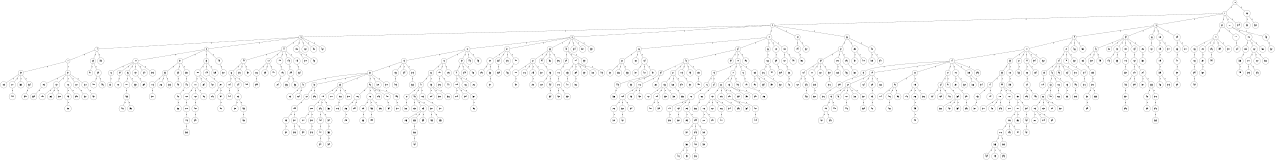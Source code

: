 graph G {
size="8.5,11;"
ratio = "expand;"
fixedsize="true;"
overlap="scale;"
node[shape=circle,width=.12,hight=.12,fontsize=12]
edge[fontsize=12]

0[label=" 0" color=black, pos="1.4860492,0.52314059!"];
1[label=" 1" color=black, pos="1.6352454,1.0484333!"];
2[label=" 2" color=black, pos="1.709237,1.1368702!"];
3[label=" 3" color=black, pos="0.62750293,0.49779205!"];
4[label=" 4" color=black, pos="2.1186007,0.99826943!"];
5[label=" 5" color=black, pos="0.024007098,0.033396478!"];
6[label=" 6" color=black, pos="2.0987102,1.8591226!"];
7[label=" 7" color=black, pos="0.043256331,1.8149171!"];
8[label=" 8" color=black, pos="0.46850279,0.2396251!"];
9[label=" 9" color=black, pos="0.44057752,2.1600964!"];
10[label=" 10" color=black, pos="0.67967658,1.6016722!"];
11[label=" 11" color=black, pos="0.10186103,2.2117604!"];
12[label=" 12" color=black, pos="2.6896893,2.8893695!"];
13[label=" 13" color=black, pos="1.9827257,1.303544!"];
14[label=" 14" color=black, pos="0.99354992,0.38986785!"];
15[label=" 15" color=black, pos="1.1162545,0.56611175!"];
16[label=" 16" color=black, pos="1.5428426,0.68850549!"];
17[label=" 17" color=black, pos="2.0937953,0.13323464!"];
18[label=" 18" color=black, pos="1.1455684,2.0806514!"];
19[label=" 19" color=black, pos="1.834371,1.4678912!"];
20[label=" 20" color=black, pos="2.5024416,1.2377567!"];
21[label=" 21" color=black, pos="1.2800267,2.5666032!"];
22[label=" 22" color=black, pos="1.7039672,2.3103829!"];
23[label=" 23" color=black, pos="1.161256,2.404979!"];
24[label=" 24" color=black, pos="0.68223149,2.6875188!"];
25[label=" 25" color=black, pos="0.94208628,1.5494987!"];
26[label=" 26" color=black, pos="2.5556602,2.3350842!"];
27[label=" 27" color=black, pos="1.9225618,2.9140915!"];
28[label=" 28" color=black, pos="0.1602361,0.91017065!"];
29[label=" 29" color=black, pos="0.69314894,1.7138395!"];
30[label=" 30" color=black, pos="1.4332449,0.21733786!"];
31[label=" 31" color=black, pos="0.900717,1.2985996!"];
32[label=" 32" color=black, pos="0.71580125,0.35897527!"];
33[label=" 33" color=black, pos="2.8068718,0.74554226!"];
34[label=" 34" color=black, pos="2.538624,1.7525632!"];
35[label=" 35" color=black, pos="1.8836018,1.8861891!"];
36[label=" 36" color=black, pos="2.818503,2.4841008!"];
37[label=" 37" color=black, pos="2.2731336,1.9087681!"];
38[label=" 38" color=black, pos="0.22216259,1.3008795!"];
39[label=" 39" color=black, pos="0.74842274,1.7058281!"];
40[label=" 40" color=black, pos="1.5855974,1.1221115!"];
41[label=" 41" color=black, pos="1.9732773,1.7550012!"];
42[label=" 42" color=black, pos="2.9482802,0.973087!"];
43[label=" 43" color=black, pos="1.1742191,0.87572003!"];
44[label=" 44" color=black, pos="0.65563588,0.50437399!"];
45[label=" 45" color=black, pos="2.557761,0.63514807!"];
46[label=" 46" color=black, pos="1.539248,1.9028032!"];
47[label=" 47" color=black, pos="1.5355066,2.7518947!"];
48[label=" 48" color=black, pos="2.6734346,1.5135733!"];
49[label=" 49" color=black, pos="0.74166002,1.1586132!"];
50[label=" 50" color=black, pos="1.7761389,0.52182234!"];
51[label=" 51" color=black, pos="1.9909763,2.94308!"];
52[label=" 52" color=black, pos="0.75736318,2.5753817!"];
53[label=" 53" color=black, pos="0.8605961,0.09504784!"];
54[label=" 54" color=black, pos="2.1465573,2.6875148!"];
55[label=" 55" color=black, pos="1.6064823,0.80316798!"];
56[label=" 56" color=black, pos="0.31341581,2.9266289!"];
57[label=" 57" color=black, pos="0.5853157,0.74501609!"];
58[label=" 58" color=black, pos="0.21694227,1.3118125!"];
59[label=" 59" color=black, pos="1.6643808,0.85453071!"];
60[label=" 60" color=black, pos="2.7023466,2.7368682!"];
61[label=" 61" color=black, pos="1.6404421,0.96278679!"];
62[label=" 62" color=black, pos="1.8297671,1.4690633!"];
63[label=" 63" color=black, pos="0.089711187,0.71616643!"];
64[label=" 64" color=black, pos="1.5889726,1.4582028!"];
65[label=" 65" color=black, pos="0.72803746,2.5357428!"];
66[label=" 66" color=black, pos="2.4700573,2.1528983!"];
67[label=" 67" color=black, pos="0.1024479,1.5561821!"];
68[label=" 68" color=black, pos="0.43734136,1.3677372!"];
69[label=" 69" color=black, pos="2.1249664,1.8647829!"];
70[label=" 70" color=black, pos="2.9808256,2.3909829!"];
71[label=" 71" color=black, pos="0.60607753,0.4736638!"];
72[label=" 72" color=black, pos="1.7499447,0.36933836!"];
73[label=" 73" color=black, pos="2.1350855,2.4229619!"];
74[label=" 74" color=black, pos="1.7526365,2.739581!"];
75[label=" 75" color=black, pos="2.5832891,0.65987892!"];
76[label=" 76" color=black, pos="0.58881347,2.098414!"];
77[label=" 77" color=black, pos="2.3581401,1.6685133!"];
78[label=" 78" color=black, pos="2.2970431,2.4095025!"];
79[label=" 79" color=black, pos="0.16664549,0.098170674!"];
80[label=" 80" color=black, pos="2.815033,2.3945723!"];
81[label=" 81" color=black, pos="1.3725902,0.55526138!"];
82[label=" 82" color=black, pos="2.3933943,0.98031115!"];
83[label=" 83" color=black, pos="1.5906056,1.997314!"];
84[label=" 84" color=black, pos="2.6678062,2.8931989!"];
85[label=" 85" color=black, pos="2.0589248,1.364912!"];
86[label=" 86" color=black, pos="1.6212083,1.2590884!"];
87[label=" 87" color=black, pos="2.6575809,2.704444!"];
88[label=" 88" color=black, pos="2.8247681,1.4227324!"];
89[label=" 89" color=black, pos="2.9165504,0.32258504!"];
90[label=" 90" color=black, pos="2.2728362,0.28662824!"];
91[label=" 91" color=black, pos="2.9430863,1.0428607!"];
92[label=" 92" color=black, pos="0.3796701,0.63683874!"];
93[label=" 93" color=black, pos="2.4977717,0.79456266!"];
94[label=" 94" color=black, pos="1.7761653,0.90683383!"];
95[label=" 95" color=black, pos="0.41091011,2.9063601!"];
96[label=" 96" color=black, pos="0.71029405,1.4330365!"];
97[label=" 97" color=black, pos="2.3070862,2.9367893!"];
98[label=" 98" color=black, pos="0.058517733,2.4433641!"];
99[label=" 99" color=black, pos="2.5073597,0.61249642!"];
100[label=" 100" color=black, pos="1.4222845,1.3256247!"];
101[label=" 101" color=black, pos="1.2510859,1.0390363!"];
102[label=" 102" color=black, pos="1.1738384,2.4609975!"];
103[label=" 103" color=black, pos="2.5571479,0.82042668!"];
104[label=" 104" color=black, pos="2.6964501,0.89428641!"];
105[label=" 105" color=black, pos="1.0090847,0.58345877!"];
106[label=" 106" color=black, pos="0.054493191,2.0692065!"];
107[label=" 107" color=black, pos="2.5130478,0.44888269!"];
108[label=" 108" color=black, pos="2.9310381,2.8553885!"];
109[label=" 109" color=black, pos="1.8946947,0.20937526!"];
110[label=" 110" color=black, pos="2.8402948,1.6532815!"];
111[label=" 111" color=black, pos="1.0377304,1.6648846!"];
112[label=" 112" color=black, pos="1.7271714,0.7377169!"];
113[label=" 113" color=black, pos="1.3902467,2.8038586!"];
114[label=" 114" color=black, pos="2.3479986,0.0065927492!"];
115[label=" 115" color=black, pos="0.55476797,1.7963786!"];
116[label=" 116" color=black, pos="1.2299828,1.66793!"];
117[label=" 117" color=black, pos="0.54619177,0.1932105!"];
118[label=" 118" color=black, pos="0.54767805,2.7839292!"];
119[label=" 119" color=black, pos="1.3202002,0.31958901!"];
120[label=" 120" color=black, pos="0.0079848161,0.78362776!"];
121[label=" 121" color=black, pos="2.3784816,2.8429713!"];
122[label=" 122" color=black, pos="2.4605515,0.58752646!"];
123[label=" 123" color=black, pos="0.30503953,0.50112544!"];
124[label=" 124" color=black, pos="2.0356721,1.6596998!"];
125[label=" 125" color=black, pos="2.0463607,1.9683504!"];
126[label=" 126" color=black, pos="0.69940232,0.17944724!"];
127[label=" 127" color=black, pos="0.20109351,2.0669742!"];
128[label=" 128" color=black, pos="1.5563422,2.6073098!"];
129[label=" 129" color=black, pos="0.43808829,2.6613039!"];
130[label=" 130" color=black, pos="2.2998452,0.91395917!"];
131[label=" 131" color=black, pos="2.6327354,2.1399071!"];
132[label=" 132" color=black, pos="2.5841401,2.2502713!"];
133[label=" 133" color=black, pos="0.65251719,0.22453954!"];
134[label=" 134" color=black, pos="1.9709014,1.3715221!"];
135[label=" 135" color=black, pos="0.90302302,0.38107326!"];
136[label=" 136" color=black, pos="0.28909812,2.3941889!"];
137[label=" 137" color=black, pos="2.4386642,1.6258261!"];
138[label=" 138" color=black, pos="2.3043231,0.34339424!"];
139[label=" 139" color=black, pos="0.95486992,1.6054659!"];
140[label=" 140" color=black, pos="2.2829082,2.1695107!"];
141[label=" 141" color=black, pos="0.074358966,0.28734494!"];
142[label=" 142" color=black, pos="0.79803706,1.2172553!"];
143[label=" 143" color=black, pos="2.0973632,2.1604253!"];
144[label=" 144" color=black, pos="0.58671166,0.11364771!"];
145[label=" 145" color=black, pos="1.6101069,0.76388535!"];
146[label=" 146" color=black, pos="2.2792592,1.8514885!"];
147[label=" 147" color=black, pos="1.5905809,0.77313906!"];
148[label=" 148" color=black, pos="0.31269162,2.8089146!"];
149[label=" 149" color=black, pos="2.3367001,1.432311!"];
150[label=" 150" color=black, pos="1.7551265,2.8357972!"];
151[label=" 151" color=black, pos="2.2478949,2.238951!"];
152[label=" 152" color=black, pos="1.5508366,1.8599824!"];
153[label=" 153" color=black, pos="0.092072619,1.0753736!"];
154[label=" 154" color=black, pos="1.7311474,0.60546087!"];
155[label=" 155" color=black, pos="2.3838164,2.1952175!"];
156[label=" 156" color=black, pos="1.3212497,0.083558663!"];
157[label=" 157" color=black, pos="2.1003916,0.79268695!"];
158[label=" 158" color=black, pos="2.1654359,2.7080079!"];
159[label=" 159" color=black, pos="2.6247066,0.2479374!"];
160[label=" 160" color=black, pos="1.2995577,1.3364868!"];
161[label=" 161" color=black, pos="1.7317876,1.7629621!"];
162[label=" 162" color=black, pos="0.33872243,1.7846634!"];
163[label=" 163" color=black, pos="1.7470229,2.4190469!"];
164[label=" 164" color=black, pos="0.98401298,0.72622247!"];
165[label=" 165" color=black, pos="1.0184753,1.9399228!"];
166[label=" 166" color=black, pos="2.1473936,0.59724205!"];
167[label=" 167" color=black, pos="1.5948897,1.9476435!"];
168[label=" 168" color=black, pos="0.95309929,1.2860778!"];
169[label=" 169" color=black, pos="2.6959907,0.14782198!"];
170[label=" 170" color=black, pos="2.4174629,0.757252!"];
171[label=" 171" color=black, pos="0.91236622,1.2327585!"];
172[label=" 172" color=black, pos="1.6789046,1.9807838!"];
173[label=" 173" color=black, pos="1.4778904,2.881291!"];
174[label=" 174" color=black, pos="1.5686374,2.3973843!"];
175[label=" 175" color=black, pos="0.3237125,0.057974521!"];
176[label=" 176" color=black, pos="0.62915809,0.96169874!"];
177[label=" 177" color=black, pos="0.39309223,1.3598619!"];
178[label=" 178" color=black, pos="2.0420061,2.975041!"];
179[label=" 179" color=black, pos="2.2934129,2.8507515!"];
180[label=" 180" color=black, pos="1.1667805,0.66969723!"];
181[label=" 181" color=black, pos="2.752242,0.26995496!"];
182[label=" 182" color=black, pos="1.0295213,2.4844064!"];
183[label=" 183" color=black, pos="1.012367,0.63004559!"];
184[label=" 184" color=black, pos="2.8864333,1.9666739!"];
185[label=" 185" color=black, pos="1.7012651,2.0900806!"];
186[label=" 186" color=black, pos="1.4436497,2.6976434!"];
187[label=" 187" color=black, pos="2.2729212,2.70938!"];
188[label=" 188" color=black, pos="2.3799302,0.084372656!"];
189[label=" 189" color=black, pos="1.9300655,2.4530515!"];
190[label=" 190" color=black, pos="2.0216668,0.31282056!"];
191[label=" 191" color=black, pos="2.4798389,1.6755589!"];
192[label=" 192" color=black, pos="1.5346105,2.6457977!"];
193[label=" 193" color=black, pos="1.9687686,0.97914665!"];
194[label=" 194" color=black, pos="2.801,0.14948095!"];
195[label=" 195" color=black, pos="2.225185,0.51362287!"];
196[label=" 196" color=black, pos="0.23793818,1.7372874!"];
197[label=" 197" color=black, pos="1.9523231,2.1275904!"];
198[label=" 198" color=black, pos="1.1277969,1.0080238!"];
199[label=" 199" color=black, pos="0.38327712,0.97390797!"];
200[label=" 200" color=black, pos="0.32581562,2.1537631!"];
201[label=" 201" color=black, pos="0.35558394,2.7070026!"];
202[label=" 202" color=black, pos="2.8096999,2.2305051!"];
203[label=" 203" color=black, pos="0.71534451,2.64!"];
204[label=" 204" color=black, pos="1.3421235,1.1212863!"];
205[label=" 205" color=black, pos="0.56762632,1.2684366!"];
206[label=" 206" color=black, pos="1.6892877,1.303059!"];
207[label=" 207" color=black, pos="1.9600432,1.9904524!"];
208[label=" 208" color=black, pos="0.89667261,2.5804431!"];
209[label=" 209" color=black, pos="0.27712536,0.40884046!"];
210[label=" 210" color=black, pos="1.1439293,2.12171!"];
211[label=" 211" color=black, pos="2.3834735,1.8125565!"];
212[label=" 212" color=black, pos="1.1389975,0.020043532!"];
213[label=" 213" color=black, pos="1.1827196,1.402047!"];
214[label=" 214" color=black, pos="0.56494059,1.9445721!"];
215[label=" 215" color=black, pos="0.98207298,1.8108427!"];
216[label=" 216" color=black, pos="0.079240149,2.1310021!"];
217[label=" 217" color=black, pos="2.6787315,0.44319073!"];
218[label=" 218" color=black, pos="2.1791881,1.6819346!"];
219[label=" 219" color=black, pos="1.3266108,0.28825851!"];
220[label=" 220" color=black, pos="0.42833395,2.1722321!"];
221[label=" 221" color=black, pos="1.5967822,1.4830608!"];
222[label=" 222" color=black, pos="0.2793851,2.6867066!"];
223[label=" 223" color=black, pos="2.3626576,2.1402037!"];
224[label=" 224" color=black, pos="2.8888351,0.79826322!"];
225[label=" 225" color=black, pos="2.8110484,1.3902274!"];
226[label=" 226" color=black, pos="0.80635473,1.5528982!"];
227[label=" 227" color=black, pos="1.5666532,1.5985739!"];
228[label=" 228" color=black, pos="2.1494587,1.6060406!"];
229[label=" 229" color=black, pos="1.3450851,2.9079637!"];
230[label=" 230" color=black, pos="0.51673445,2.8859283!"];
231[label=" 231" color=black, pos="1.0922196,0.32128971!"];
232[label=" 232" color=black, pos="2.2973378,0.54862127!"];
233[label=" 233" color=black, pos="0.36100687,0.098622756!"];
234[label=" 234" color=black, pos="0.011010759,2.3003272!"];
235[label=" 235" color=black, pos="2.4926776,1.572651!"];
236[label=" 236" color=black, pos="0.66970703,0.3883772!"];
237[label=" 237" color=black, pos="1.2677931,0.63926229!"];
238[label=" 238" color=black, pos="1.8910112,1.6639196!"];
239[label=" 239" color=black, pos="1.5513225,0.96428537!"];
240[label=" 240" color=black, pos="2.1047622,0.95704645!"];
241[label=" 241" color=black, pos="1.4517554,1.6331307!"];
242[label=" 242" color=black, pos="2.7071901,1.04043!"];
243[label=" 243" color=black, pos="2.8323589,0.842004!"];
244[label=" 244" color=black, pos="1.7917727,2.516858!"];
245[label=" 245" color=black, pos="0.52672207,1.8440935!"];
246[label=" 246" color=black, pos="2.6813109,2.4009639!"];
247[label=" 247" color=black, pos="1.4932224,2.0812936!"];
248[label=" 248" color=black, pos="2.878156,1.0637537!"];
249[label=" 249" color=black, pos="1.0940093,1.7926774!"];
250[label=" 250" color=black, pos="0.63034227,1.0010671!"];
251[label=" 251" color=black, pos="2.4461885,0.96476712!"];
252[label=" 252" color=black, pos="0.073452273,0.2975271!"];
253[label=" 253" color=black, pos="1.6377455,1.0179076!"];
254[label=" 254" color=black, pos="0.64963363,2.5516897!"];
255[label=" 255" color=black, pos="1.7841208,2.7408406!"];
256[label=" 256" color=black, pos="2.6713234,0.99218809!"];
257[label=" 257" color=black, pos="0.50147872,0.56653207!"];
258[label=" 258" color=black, pos="2.617973,2.5945222!"];
259[label=" 259" color=black, pos="1.4106702,1.3021227!"];
260[label=" 260" color=black, pos="2.0409144,1.0842968!"];
261[label=" 261" color=black, pos="2.7412704,1.9977163!"];
262[label=" 262" color=black, pos="0.52107593,1.53376!"];
263[label=" 263" color=black, pos="0.18238937,2.9674735!"];
264[label=" 264" color=black, pos="1.0791949,1.6190455!"];
265[label=" 265" color=black, pos="0.74452712,1.7124946!"];
266[label=" 266" color=black, pos="0.75317669,0.42666153!"];
267[label=" 267" color=black, pos="2.8663061,2.6479694!"];
268[label=" 268" color=black, pos="0.32843402,1.5858805!"];
269[label=" 269" color=black, pos="1.8344707,2.4606084!"];
270[label=" 270" color=black, pos="0.13300277,2.6607434!"];
271[label=" 271" color=black, pos="1.268969,1.1691049!"];
272[label=" 272" color=black, pos="0.58787851,0.92883758!"];
273[label=" 273" color=black, pos="1.9737279,1.6949057!"];
274[label=" 274" color=black, pos="2.948349,2.8907516!"];
275[label=" 275" color=black, pos="0.85035147,0.72187563!"];
276[label=" 276" color=black, pos="1.2709872,2.2484899!"];
277[label=" 277" color=black, pos="1.8913528,2.4610045!"];
278[label=" 278" color=black, pos="0.70346666,1.3397477!"];
279[label=" 279" color=black, pos="1.7499648,0.3205996!"];
280[label=" 280" color=black, pos="1.2970031,0.67024892!"];
281[label=" 281" color=black, pos="0.8907694,0.99763563!"];
282[label=" 282" color=black, pos="0.48672188,2.6537735!"];
283[label=" 283" color=black, pos="0.42710815,0.51585884!"];
284[label=" 284" color=black, pos="1.6834052,1.8035533!"];
285[label=" 285" color=black, pos="1.473447,1.5991137!"];
286[label=" 286" color=black, pos="2.3863057,1.1493493!"];
287[label=" 287" color=black, pos="2.447714,0.47411377!"];
288[label=" 288" color=black, pos="2.7193861,1.0154481!"];
289[label=" 289" color=black, pos="1.5095173,2.4492739!"];
290[label=" 290" color=black, pos="0.9014709,1.3333125!"];
291[label=" 291" color=black, pos="2.4786965,2.0266744!"];
292[label=" 292" color=black, pos="1.6135201,2.7368598!"];
293[label=" 293" color=black, pos="2.0947856,2.2638807!"];
294[label=" 294" color=black, pos="2.2748349,0.61736174!"];
295[label=" 295" color=black, pos="2.8831789,2.467266!"];
296[label=" 296" color=black, pos="2.2358382,1.2127205!"];
297[label=" 297" color=black, pos="1.4957979,0.74159473!"];
298[label=" 298" color=black, pos="1.7650418,0.72584781!"];
299[label=" 299" color=black, pos="0.92407866,2.4058401!"];
300[label=" 300" color=black, pos="1.58275,2.6245658!"];
301[label=" 301" color=black, pos="0.4786734,2.1586268!"];
302[label=" 302" color=black, pos="2.3016766,2.4760572!"];
303[label=" 303" color=black, pos="1.867464,1.7874204!"];
304[label=" 304" color=black, pos="1.4260374,2.8486578!"];
305[label=" 305" color=black, pos="1.6621353,0.31910398!"];
306[label=" 306" color=black, pos="2.6651598,1.6709153!"];
307[label=" 307" color=black, pos="1.797474,2.1268372!"];
308[label=" 308" color=black, pos="0.21945533,0.05775953!"];
309[label=" 309" color=black, pos="2.6398496,1.451637!"];
310[label=" 310" color=black, pos="1.9923748,1.1263816!"];
311[label=" 311" color=black, pos="0.87101745,1.9631411!"];
312[label=" 312" color=black, pos="2.9139429,2.21889!"];
313[label=" 313" color=black, pos="2.4020513,2.0032552!"];
314[label=" 314" color=black, pos="1.5829458,2.6564495!"];
315[label=" 315" color=black, pos="1.750926,2.7606438!"];
316[label=" 316" color=black, pos="1.5346897,2.66851!"];
317[label=" 317" color=black, pos="0.034789674,2.1160654!"];
318[label=" 318" color=black, pos="0.04784126,0.88700338!"];
319[label=" 319" color=black, pos="1.156249,1.2159135!"];
320[label=" 320" color=black, pos="1.6619433,1.6462701!"];
321[label=" 321" color=black, pos="1.9727976,2.1312058!"];
322[label=" 322" color=black, pos="0.32369581,0.93616319!"];
323[label=" 323" color=black, pos="1.570942,0.045003055!"];
324[label=" 324" color=black, pos="2.5152104,2.280171!"];
325[label=" 325" color=black, pos="2.8336601,1.5771646!"];
326[label=" 326" color=black, pos="0.63868339,1.8003601!"];
327[label=" 327" color=black, pos="0.31431243,0.86512426!"];
328[label=" 328" color=black, pos="0.45107718,2.0402505!"];
329[label=" 329" color=black, pos="2.1609196,2.9796181!"];
330[label=" 330" color=black, pos="1.9591116,0.55923717!"];
331[label=" 331" color=black, pos="1.6125883,2.6356853!"];
332[label=" 332" color=black, pos="0.31775331,1.6777987!"];
333[label=" 333" color=black, pos="1.3120928,0.032914809!"];
334[label=" 334" color=black, pos="0.71913124,1.7457085!"];
335[label=" 335" color=black, pos="2.8495485,0.0096994317!"];
336[label=" 336" color=black, pos="2.1222271,0.72450044!"];
337[label=" 337" color=black, pos="0.22140614,2.7677621!"];
338[label=" 338" color=black, pos="0.61989982,1.7105713!"];
339[label=" 339" color=black, pos="0.93123952,0.36028681!"];
340[label=" 340" color=black, pos="2.262113,2.4004063!"];
341[label=" 341" color=black, pos="2.2930488,2.524982!"];
342[label=" 342" color=black, pos="0.26659597,2.0456237!"];
343[label=" 343" color=black, pos="0.8815233,1.4167702!"];
344[label=" 344" color=black, pos="1.1052731,0.28689715!"];
345[label=" 345" color=black, pos="1.8453892,1.5071969!"];
346[label=" 346" color=black, pos="2.3816586,1.6977771!"];
347[label=" 347" color=black, pos="0.5640248,2.5618909!"];
348[label=" 348" color=black, pos="0.096149461,0.40034357!"];
349[label=" 349" color=black, pos="0.39561824,1.4013784!"];
350[label=" 350" color=black, pos="0.19601603,2.7783587!"];
351[label=" 351" color=black, pos="1.5023253,2.0812898!"];
352[label=" 352" color=black, pos="1.3363995,1.9342775!"];
353[label=" 353" color=black, pos="0.42284618,1.6470777!"];
354[label=" 354" color=black, pos="0.65924256,1.1174028!"];
355[label=" 355" color=black, pos="0.40291869,1.0494052!"];
356[label=" 356" color=black, pos="0.64159094,0.88826645!"];
357[label=" 357" color=black, pos="2.3750743,0.69942339!"];
358[label=" 358" color=black, pos="2.7366469,1.6486296!"];
359[label=" 359" color=black, pos="2.672911,1.8465705!"];
360[label=" 360" color=black, pos="2.0981063,0.19109915!"];
361[label=" 361" color=black, pos="0.22232235,0.32545723!"];
362[label=" 362" color=black, pos="1.1830316,2.1048323!"];
363[label=" 363" color=black, pos="0.12215384,0.08501842!"];
364[label=" 364" color=black, pos="0.60398616,2.800954!"];
365[label=" 365" color=black, pos="2.2629297,0.5501507!"];
366[label=" 366" color=black, pos="0.97815944,1.2385487!"];
367[label=" 367" color=black, pos="2.9286997,1.6603809!"];
368[label=" 368" color=black, pos="2.8659672,2.5477585!"];
369[label=" 369" color=black, pos="2.6896569,2.9698544!"];
370[label=" 370" color=black, pos="0.31607579,0.45863871!"];
371[label=" 371" color=black, pos="1.2289241,2.2019744!"];
372[label=" 372" color=black, pos="0.51694199,2.8119707!"];
373[label=" 373" color=black, pos="1.5033057,2.7794482!"];
374[label=" 374" color=black, pos="2.5609017,2.1325356!"];
375[label=" 375" color=black, pos="1.1031162,2.5164074!"];
376[label=" 376" color=black, pos="0.64439655,0.057372826!"];
377[label=" 377" color=black, pos="0.93738163,1.2067419!"];
378[label=" 378" color=black, pos="2.1019139,2.691687!"];
379[label=" 379" color=black, pos="0.20903769,0.16374834!"];
380[label=" 380" color=black, pos="1.8965898,0.50585135!"];
381[label=" 381" color=black, pos="0.33784042,2.8813607!"];
382[label=" 382" color=black, pos="2.3032966,0.38834356!"];
383[label=" 383" color=black, pos="2.8068128,0.37549604!"];
384[label=" 384" color=black, pos="2.9689169,0.78526278!"];
385[label=" 385" color=black, pos="0.4600961,1.1597559!"];
386[label=" 386" color=black, pos="1.6573852,2.8928481!"];
387[label=" 387" color=black, pos="0.74510445,0.59240256!"];
388[label=" 388" color=black, pos="2.0323155,0.041589848!"];
389[label=" 389" color=black, pos="2.3835535,1.268898!"];
390[label=" 390" color=black, pos="2.9368469,0.093262762!"];
391[label=" 391" color=black, pos="2.5619926,0.1948691!"];
392[label=" 392" color=black, pos="1.9016277,0.43720799!"];
393[label=" 393" color=black, pos="2.9721365,0.9237338!"];
394[label=" 394" color=black, pos="2.4484069,2.4959446!"];
395[label=" 395" color=black, pos="2.8731783,1.8352057!"];
396[label=" 396" color=black, pos="1.186601,1.2756497!"];
397[label=" 397" color=black, pos="2.7997461,1.2570046!"];
398[label=" 398" color=black, pos="0.20178928,2.4802527!"];
399[label=" 399" color=black, pos="0.81902615,2.2946913!"];
400[label=" 400" color=black, pos="2.6552537,2.0823776!"];
401[label=" 401" color=black, pos="2.3288632,1.2569119!"];
402[label=" 402" color=black, pos="1.8226933,1.9707815!"];
403[label=" 403" color=black, pos="0.8412036,2.6013654!"];
404[label=" 404" color=black, pos="0.68278266,2.5979592!"];
405[label=" 405" color=black, pos="1.4215628,0.21912173!"];
406[label=" 406" color=black, pos="0.20523114,2.3871339!"];
407[label=" 407" color=black, pos="1.3744963,1.7449111!"];
408[label=" 408" color=black, pos="2.4137245,1.6571402!"];
409[label=" 409" color=black, pos="1.8334001,1.5198578!"];
410[label=" 410" color=black, pos="1.6669085,1.3519649!"];
411[label=" 411" color=black, pos="2.2966265,2.5359168!"];
412[label=" 412" color=black, pos="2.8303454,2.4619379!"];
413[label=" 413" color=black, pos="1.9888398,0.8752602!"];
414[label=" 414" color=black, pos="1.3804341,1.2183282!"];
415[label=" 415" color=black, pos="1.9442193,2.7846803!"];
416[label=" 416" color=black, pos="1.790528,2.1005314!"];
417[label=" 417" color=black, pos="1.3558725,1.2800214!"];
418[label=" 418" color=black, pos="2.1110286,2.5308932!"];
419[label=" 419" color=black, pos="1.5853167,1.3870643!"];
420[label=" 420" color=black, pos="0.20068594,1.6675702!"];
421[label=" 421" color=black, pos="1.5300618,2.3835966!"];
422[label=" 422" color=black, pos="0.80522452,0.66542627!"];
423[label=" 423" color=black, pos="0.56516413,0.10738752!"];
424[label=" 424" color=black, pos="1.8919271,0.9796202!"];
425[label=" 425" color=black, pos="1.8283082,2.2705807!"];
426[label=" 426" color=black, pos="1.8916279,1.346992!"];
427[label=" 427" color=black, pos="0.86828385,0.8926067!"];
428[label=" 428" color=black, pos="1.5830584,1.2584955!"];
429[label=" 429" color=black, pos="2.1030074,0.023616137!"];
430[label=" 430" color=black, pos="1.2440169,0.65767568!"];
431[label=" 431" color=black, pos="2.139149,1.1648732!"];
432[label=" 432" color=black, pos="1.9729822,1.2788757!"];
433[label=" 433" color=black, pos="0.40413496,2.7406272!"];
434[label=" 434" color=black, pos="0.35093034,2.7727075!"];
435[label=" 435" color=black, pos="1.8216754,2.288184!"];
436[label=" 436" color=black, pos="0.22549118,0.51785409!"];
437[label=" 437" color=black, pos="2.1887716,0.23673047!"];
438[label=" 438" color=black, pos="1.2305126,0.24196952!"];
439[label=" 439" color=black, pos="0.65946934,0.40073776!"];
440[label=" 440" color=black, pos="0.55133606,2.4337419!"];
441[label=" 441" color=black, pos="0.22906996,0.25123393!"];
442[label=" 442" color=black, pos="0.26198833,1.7992145!"];
443[label=" 443" color=black, pos="2.6892557,1.4883976!"];
444[label=" 444" color=black, pos="1.634078,2.2432455!"];
445[label=" 445" color=black, pos="2.5477219,2.255638!"];
446[label=" 446" color=black, pos="0.37438207,0.14789623!"];
447[label=" 447" color=black, pos="0.90445026,0.66630291!"];
448[label=" 448" color=black, pos="2.2282475,0.41125733!"];
449[label=" 449" color=black, pos="2.2744139,2.0373178!"];
450[label=" 450" color=black, pos="1.6864327,2.620066!"];
451[label=" 451" color=black, pos="1.9239308,1.2904353!"];
452[label=" 452" color=black, pos="2.1147154,0.38085829!"];
453[label=" 453" color=black, pos="2.0136567,0.44067188!"];
454[label=" 454" color=black, pos="2.1341039,2.4218902!"];
455[label=" 455" color=black, pos="2.1372021,1.4943405!"];
456[label=" 456" color=black, pos="0.18823792,0.82276705!"];
457[label=" 457" color=black, pos="0.56808906,1.9990541!"];
458[label=" 458" color=black, pos="0.69661709,0.63021023!"];
459[label=" 459" color=black, pos="0.72758377,1.1785566!"];
460[label=" 460" color=black, pos="1.4543264,2.5047364!"];
461[label=" 461" color=black, pos="0.19591122,2.8560219!"];
462[label=" 462" color=black, pos="0.53397642,0.36856926!"];
463[label=" 463" color=black, pos="0.36610521,1.0366281!"];
464[label=" 464" color=black, pos="1.7685075,0.016994981!"];
465[label=" 465" color=black, pos="0.71947996,2.5911184!"];
466[label=" 466" color=black, pos="0.63516921,0.036644902!"];
467[label=" 467" color=black, pos="0.14197416,1.2050521!"];
468[label=" 468" color=black, pos="2.7746164,0.064283621!"];
469[label=" 469" color=black, pos="0.65519685,2.3005427!"];
470[label=" 470" color=black, pos="1.1982176,2.8603518!"];
471[label=" 471" color=black, pos="2.5320217,2.1186659!"];
472[label=" 472" color=black, pos="1.756375,2.6371258!"];
473[label=" 473" color=black, pos="1.15171,0.89195204!"];
474[label=" 474" color=black, pos="0.44957274,0.14963219!"];
475[label=" 475" color=black, pos="1.1437984,0.18784743!"];
476[label=" 476" color=black, pos="1.0644728,1.8889424!"];
477[label=" 477" color=black, pos="2.1724366,2.908843!"];
478[label=" 478" color=black, pos="1.8585971,0.93497696!"];
479[label=" 479" color=black, pos="0.66617462,1.6911481!"];
480[label=" 480" color=black, pos="2.1893038,1.8984047!"];
481[label=" 481" color=black, pos="1.556518,1.127893!"];
482[label=" 482" color=black, pos="0.71895364,0.59763762!"];
483[label=" 483" color=black, pos="1.6322095,2.7811669!"];
484[label=" 484" color=black, pos="0.037616097,1.4163521!"];
485[label=" 485" color=black, pos="0.85959449,0.58070681!"];
486[label=" 486" color=black, pos="2.0943897,1.1088105!"];
487[label=" 487" color=black, pos="1.5693267,1.183114!"];
488[label=" 488" color=black, pos="2.1282323,0.099644336!"];
489[label=" 489" color=black, pos="2.8718754,0.69084105!"];
490[label=" 490" color=black, pos="0.50506261,2.4535811!"];
491[label=" 491" color=black, pos="1.0739637,1.8339545!"];
492[label=" 492" color=black, pos="2.9048573,2.3216325!"];
493[label=" 493" color=black, pos="2.5755016,2.4826434!"];
494[label=" 494" color=black, pos="0.41802304,1.4304557!"];
495[label=" 495" color=black, pos="1.3914124,1.7459802!"];
496[label=" 496" color=black, pos="1.6950884,2.2043951!"];
497[label=" 497" color=black, pos="0.07316194,2.1577928!"];
498[label=" 498" color=black, pos="0.18371476,2.7154967!"];
499[label=" 499" color=black, pos="1.8461218,1.3692583!"];
500[label=" 500" color=black, pos="2.7997577,1.515431!"];
501[label=" 501" color=black, pos="0.59323002,2.0451506!"];
502[label=" 502" color=black, pos="2.5895283,0.99860278!"];
503[label=" 503" color=black, pos="2.089176,2.5005854!"];
504[label=" 504" color=black, pos="2.5902076,1.3512282!"];
505[label=" 505" color=black, pos="1.6002165,0.24159405!"];
506[label=" 506" color=black, pos="2.1203948,0.041609772!"];
507[label=" 507" color=black, pos="0.50654194,0.71749575!"];
508[label=" 508" color=black, pos="0.1017588,2.681559!"];
509[label=" 509" color=black, pos="2.2310011,2.7062419!"];
510[label=" 510" color=black, pos="2.2023159,1.80147!"];
511[label=" 511" color=black, pos="1.4494277,0.075756313!"];
512[label=" 512" color=black, pos="1.0070359,0.70300472!"];
513[label=" 513" color=black, pos="2.9360054,2.3911837!"];
514[label=" 514" color=black, pos="1.9016895,2.0229168!"];
515[label=" 515" color=black, pos="1.8436615,1.7145311!"];
516[label=" 516" color=black, pos="2.9733392,0.64040914!"];
517[label=" 517" color=black, pos="0.12279974,2.0248697!"];
518[label=" 518" color=black, pos="0.05149566,0.61660757!"];
519[label=" 519" color=black, pos="2.1283952,2.5405585!"];
520[label=" 520" color=black, pos="2.1193483,2.7426834!"];
521[label=" 521" color=black, pos="1.188162,0.11175389!"];
522[label=" 522" color=black, pos="2.5666606,1.498083!"];
523[label=" 523" color=black, pos="0.87508315,2.3557425!"];
524[label=" 524" color=black, pos="1.6087043,0.052762699!"];
525[label=" 525" color=black, pos="0.34280262,2.0566196!"];
526[label=" 526" color=black, pos="1.9039721,2.8952216!"];
527[label=" 527" color=black, pos="1.3655911,2.1677983!"];
528[label=" 528" color=black, pos="0.67934335,0.54029318!"];
529[label=" 529" color=black, pos="0.044348922,1.9573569!"];
530[label=" 530" color=black, pos="1.7867177,1.0213317!"];
531[label=" 531" color=black, pos="0.66805399,2.5102232!"];
532[label=" 532" color=black, pos="2.3732257,1.0082622!"];
533[label=" 533" color=black, pos="1.6406183,1.1103266!"];
534[label=" 534" color=black, pos="2.7381091,1.5769578!"];
535[label=" 535" color=black, pos="1.4413283,0.58863962!"];
536[label=" 536" color=black, pos="0.65523793,1.9881771!"];
537[label=" 537" color=black, pos="2.7809799,0.31059639!"];
538[label=" 538" color=black, pos="0.40097383,0.22949845!"];
539[label=" 539" color=black, pos="1.7090022,0.34578607!"];
540[label=" 540" color=black, pos="0.30270763,0.79825632!"];
541[label=" 541" color=black, pos="0.41893019,1.4879165!"];
542[label=" 542" color=black, pos="1.9141312,1.2607395!"];
543[label=" 543" color=black, pos="0.80963041,0.47613124!"];
544[label=" 544" color=black, pos="0.9783119,1.1644552!"];
545[label=" 545" color=black, pos="0.40984225,1.3269893!"];
546[label=" 546" color=black, pos="2.8069796,2.8798439!"];
547[label=" 547" color=black, pos="2.2962095,2.5982098!"];
548[label=" 548" color=black, pos="2.5796783,1.5422431!"];
549[label=" 549" color=black, pos="1.3050491,1.1556478!"];
550[label=" 550" color=black, pos="0.095033793,0.57463983!"];
551[label=" 551" color=black, pos="2.2657663,2.3695325!"];
552[label=" 552" color=black, pos="1.5150794,2.00337!"];
553[label=" 553" color=black, pos="1.0090393,1.7357377!"];
554[label=" 554" color=black, pos="0.88684713,2.3320008!"];
555[label=" 555" color=black, pos="1.8412116,1.7819737!"];
556[label=" 556" color=black, pos="2.3266768,2.4194983!"];
557[label=" 557" color=black, pos="1.3543763,1.8509062!"];
558[label=" 558" color=black, pos="1.9915333,1.3540743!"];
559[label=" 559" color=black, pos="0.47631707,2.5013778!"];
560[label=" 560" color=black, pos="2.2575946,0.91631807!"];
561[label=" 561" color=black, pos="1.8351072,1.0826529!"];
562[label=" 562" color=black, pos="0.26763739,0.9050109!"];
563[label=" 563" color=black, pos="2.3448644,2.5297388!"];
564[label=" 564" color=black, pos="2.0112014,1.303267!"];
565[label=" 565" color=black, pos="1.5243832,1.8149878!"];
566[label=" 566" color=black, pos="2.5797192,0.77321606!"];
567[label=" 567" color=black, pos="2.892669,0.047432693!"];
568[label=" 568" color=black, pos="2.7793417,0.41689752!"];
569[label=" 569" color=black, pos="2.6158065,0.33640319!"];
570[label=" 570" color=black, pos="1.9142042,1.9922929!"];
571[label=" 571" color=black, pos="0.92839869,0.93060968!"];
572[label=" 572" color=black, pos="0.47126877,2.3051778!"];
573[label=" 573" color=black, pos="2.3880499,0.51156837!"];
574[label=" 574" color=black, pos="2.2892277,2.0238053!"];
575[label=" 575" color=black, pos="1.5593783,1.3321603!"];
576[label=" 576" color=black, pos="0.034988763,2.953169!"];
577[label=" 577" color=black, pos="1.2486083,1.5342392!"];
578[label=" 578" color=black, pos="0.53098622,1.421881!"];
579[label=" 579" color=black, pos="0.0485638,2.398985!"];
580[label=" 580" color=black, pos="2.5863674,2.5154845!"];
581[label=" 581" color=black, pos="1.8243284,1.9421863!"];
582[label=" 582" color=black, pos="2.3118373,2.2954529!"];
583[label=" 583" color=black, pos="2.0372296,0.20993567!"];
584[label=" 584" color=black, pos="0.37667106,1.7230137!"];
585[label=" 585" color=black, pos="2.4526768,1.7880918!"];
586[label=" 586" color=black, pos="0.78378503,0.44304791!"];
587[label=" 587" color=black, pos="0.56246342,2.3521814!"];
588[label=" 588" color=black, pos="2.5461957,2.123248!"];
589[label=" 589" color=black, pos="2.8947188,0.48408021!"];
590[label=" 590" color=black, pos="0.031425906,1.0777717!"];
591[label=" 591" color=black, pos="2.4071463,1.1408739!"];
592[label=" 592" color=black, pos="2.450812,1.4090967!"];
593[label=" 593" color=black, pos="1.1211404,1.8871517!"];
594[label=" 594" color=black, pos="2.4071613,1.7372743!"];
595[label=" 595" color=black, pos="1.1722325,0.11845546!"];
596[label=" 596" color=black, pos="2.9571216,2.0889523!"];
597[label=" 597" color=black, pos="1.3071378,0.058396461!"];
598[label=" 598" color=black, pos="1.3525656,1.4072192!"];
599[label=" 599" color=black, pos="1.4238755,2.5435293!"];
0--1[label="1"]
0--260[label="1"]
1--2[label="1"]
1--6[label="1"]
1--62[label="1"]
1--107[label="1"]
1--319[label="1"]
2--3[label="1"]
2--8[label="1"]
2--17[label="1"]
2--20[label="1"]
2--36[label="1"]
3--4[label="1"]
3--5[label="1"]
3--44[label="1"]
3--156[label="1"]
3--280[label="1"]
3--408[label="1"]
3--462[label="1"]
4--7[label="1"]
4--65[label="1"]
4--348[label="1"]
5--10[label="1"]
5--51[label="1"]
5--85[label="1"]
5--442[label="1"]
6--9[label="1"]
6--39[label="1"]
6--66[label="1"]
6--126[label="1"]
6--209[label="1"]
7--50[label="1"]
7--57[label="1"]
8--12[label="1"]
8--31[label="1"]
8--33[label="1"]
8--45[label="1"]
8--524[label="1"]
8--537[label="1"]
8--550[label="1"]
9--11[label="1"]
9--21[label="1"]
9--486[label="1"]
9--533[label="1"]
10--16[label="1"]
10--29[label="1"]
10--56[label="1"]
10--157[label="1"]
10--347[label="1"]
10--503[label="1"]
11--14[label="1"]
11--35[label="1"]
11--67[label="1"]
11--79[label="1"]
11--504[label="1"]
11--562[label="1"]
12--13[label="1"]
12--18[label="1"]
12--30[label="1"]
12--443[label="1"]
12--485[label="1"]
13--32[label="1"]
13--158[label="1"]
13--344[label="1"]
13--375[label="1"]
14--15[label="1"]
14--19[label="1"]
14--22[label="1"]
14--27[label="1"]
14--172[label="1"]
14--303[label="1"]
14--393[label="1"]
15--309[label="1"]
16--23[label="1"]
17--28[label="1"]
17--34[label="1"]
17--38[label="1"]
17--122[label="1"]
17--132[label="1"]
18--26[label="1"]
18--197[label="1"]
18--205[label="1"]
19--60[label="1"]
19--164[label="1"]
19--229[label="1"]
19--268[label="1"]
20--194[label="1"]
20--587[label="1"]
21--24[label="1"]
21--40[label="1"]
21--382[label="1"]
22--92[label="1"]
22--105[label="1"]
24--25[label="1"]
24--46[label="1"]
24--95[label="1"]
24--264[label="1"]
24--512[label="1"]
25--119[label="1"]
26--41[label="1"]
26--135[label="1"]
27--64[label="1"]
27--91[label="1"]
28--82[label="1"]
28--182[label="1"]
28--184[label="1"]
29--102[label="1"]
30--47[label="1"]
30--349[label="1"]
30--482[label="1"]
31--201[label="1"]
31--334[label="1"]
31--373[label="1"]
31--410[label="1"]
32--42[label="1"]
32--52[label="1"]
32--83[label="1"]
32--98[label="1"]
32--310[label="1"]
32--570[label="1"]
33--61[label="1"]
33--94[label="1"]
33--466[label="1"]
33--506[label="1"]
34--48[label="1"]
34--59[label="1"]
34--70[label="1"]
34--196[label="1"]
35--55[label="1"]
35--181[label="1"]
36--37[label="1"]
36--253[label="1"]
36--431[label="1"]
37--69[label="1"]
37--202[label="1"]
37--298[label="1"]
38--166[label="1"]
39--43[label="1"]
39--58[label="1"]
39--130[label="1"]
39--150[label="1"]
39--154[label="1"]
39--206[label="1"]
40--314[label="1"]
41--87[label="1"]
41--93[label="1"]
41--123[label="1"]
42--213[label="1"]
42--284[label="1"]
43--163[label="1"]
43--320[label="1"]
43--489[label="1"]
44--49[label="1"]
44--72[label="1"]
44--140[label="1"]
44--145[label="1"]
44--146[label="1"]
45--89[label="1"]
45--114[label="1"]
45--551[label="1"]
46--63[label="1"]
46--128[label="1"]
46--185[label="1"]
47--109[label="1"]
47--186[label="1"]
47--216[label="1"]
48--54[label="1"]
48--81[label="1"]
48--115[label="1"]
48--193[label="1"]
48--252[label="1"]
49--68[label="1"]
49--315[label="1"]
49--430[label="1"]
50--125[label="1"]
50--277[label="1"]
50--355[label="1"]
50--584[label="1"]
51--53[label="1"]
51--342[label="1"]
51--352[label="1"]
52--80[label="1"]
52--396[label="1"]
53--113[label="1"]
53--262[label="1"]
53--323[label="1"]
54--116[label="1"]
54--282[label="1"]
55--74[label="1"]
55--99[label="1"]
56--101[label="1"]
56--552[label="1"]
57--103[label="1"]
57--137[label="1"]
57--176[label="1"]
57--227[label="1"]
57--372[label="1"]
60--75[label="1"]
60--96[label="1"]
60--127[label="1"]
60--361[label="1"]
60--381[label="1"]
61--170[label="1"]
61--218[label="1"]
61--243[label="1"]
61--327[label="1"]
62--71[label="1"]
62--117[label="1"]
63--86[label="1"]
63--90[label="1"]
64--134[label="1"]
64--159[label="1"]
64--413[label="1"]
65--97[label="1"]
65--340[label="1"]
66--131[label="1"]
67--463[label="1"]
68--104[label="1"]
68--244[label="1"]
68--409[label="1"]
69--124[label="1"]
69--171[label="1"]
69--281[label="1"]
69--530[label="1"]
70--73[label="1"]
70--77[label="1"]
70--78[label="1"]
70--165[label="1"]
71--138[label="1"]
71--212[label="1"]
71--296[label="1"]
71--399[label="1"]
71--501[label="1"]
72--226[label="1"]
72--259[label="1"]
72--447[label="1"]
73--76[label="1"]
73--84[label="1"]
74--133[label="1"]
74--144[label="1"]
75--142[label="1"]
75--440[label="1"]
76--118[label="1"]
77--88[label="1"]
77--183[label="1"]
77--403[label="1"]
78--191[label="1"]
79--208[label="1"]
79--254[label="1"]
80--199[label="1"]
81--136[label="1"]
81--526[label="1"]
81--540[label="1"]
82--237[label="1"]
82--336[label="1"]
82--585[label="1"]
83--141[label="1"]
83--211[label="1"]
83--238[label="1"]
83--510[label="1"]
84--168[label="1"]
85--100[label="1"]
85--149[label="1"]
85--589[label="1"]
86--175[label="1"]
86--230[label="1"]
86--247[label="1"]
86--581[label="1"]
87--576[label="1"]
88--151[label="1"]
88--223[label="1"]
88--297[label="1"]
88--389[label="1"]
89--112[label="1"]
91--369[label="1"]
92--174[label="1"]
92--406[label="1"]
92--425[label="1"]
93--232[label="1"]
93--269[label="1"]
93--321[label="1"]
94--153[label="1"]
98--106[label="1"]
98--108[label="1"]
98--245[label="1"]
98--407[label="1"]
98--493[label="1"]
99--110[label="1"]
99--121[label="1"]
99--152[label="1"]
100--111[label="1"]
100--234[label="1"]
100--480[label="1"]
101--465[label="1"]
103--339[label="1"]
104--474[label="1"]
105--148[label="1"]
105--288[label="1"]
105--326[label="1"]
106--236[label="1"]
106--294[label="1"]
107--178[label="1"]
107--483[label="1"]
108--242[label="1"]
108--455[label="1"]
108--505[label="1"]
109--219[label="1"]
109--304[label="1"]
109--387[label="1"]
110--371[label="1"]
110--428[label="1"]
110--545[label="1"]
111--120[label="1"]
111--160[label="1"]
111--476[label="1"]
112--272[label="1"]
113--301[label="1"]
114--235[label="1"]
114--289[label="1"]
114--357[label="1"]
114--367[label="1"]
114--415[label="1"]
115--572[label="1"]
116--129[label="1"]
116--155[label="1"]
116--450[label="1"]
117--224[label="1"]
118--147[label="1"]
118--169[label="1"]
118--215[label="1"]
120--210[label="1"]
121--270[label="1"]
122--329[label="1"]
123--317[label="1"]
124--180[label="1"]
124--343[label="1"]
126--139[label="1"]
126--517[label="1"]
127--446[label="1"]
128--266[label="1"]
129--276[label="1"]
129--362[label="1"]
129--574[label="1"]
130--143[label="1"]
130--385[label="1"]
132--187[label="1"]
132--491[label="1"]
133--511[label="1"]
135--204[label="1"]
135--522[label="1"]
135--536[label="1"]
136--161[label="1"]
136--179[label="1"]
136--350[label="1"]
136--351[label="1"]
137--190[label="1"]
137--263[label="1"]
137--520[label="1"]
138--188[label="1"]
139--189[label="1"]
140--198[label="1"]
141--200[label="1"]
141--346[label="1"]
141--358[label="1"]
142--481[label="1"]
142--543[label="1"]
145--249[label="1"]
146--564[label="1"]
147--328[label="1"]
149--207[label="1"]
150--173[label="1"]
151--167[label="1"]
151--261[label="1"]
151--286[label="1"]
151--374[label="1"]
152--177[label="1"]
152--324[label="1"]
153--220[label="1"]
153--454[label="1"]
154--162[label="1"]
156--370[label="1"]
156--458[label="1"]
157--239[label="1"]
158--405[label="1"]
160--402[label="1"]
162--240[label="1"]
162--274[label="1"]
163--255[label="1"]
165--192[label="1"]
165--354[label="1"]
165--390[label="1"]
166--316[label="1"]
166--444[label="1"]
167--221[label="1"]
167--291[label="1"]
168--586[label="1"]
169--380[label="1"]
170--420[label="1"]
171--325[label="1"]
172--251[label="1"]
172--360[label="1"]
173--330[label="1"]
175--222[label="1"]
175--279[label="1"]
175--379[label="1"]
176--195[label="1"]
176--592[label="1"]
177--228[label="1"]
177--256[label="1"]
178--233[label="1"]
178--267[label="1"]
178--566[label="1"]
179--401[label="1"]
179--594[label="1"]
181--398[label="1"]
183--392[label="1"]
183--397[label="1"]
184--377[label="1"]
184--412[label="1"]
184--421[label="1"]
185--313[label="1"]
187--306[label="1"]
188--394[label="1"]
189--359[label="1"]
191--258[label="1"]
194--508[label="1"]
195--250[label="1"]
197--308[label="1"]
197--441[label="1"]
198--214[label="1"]
199--203[label="1"]
199--507[label="1"]
200--217[label="1"]
200--502[label="1"]
201--292[label="1"]
201--338[label="1"]
202--265[label="1"]
202--456[label="1"]
203--521[label="1"]
206--332[label="1"]
207--248[label="1"]
207--424[label="1"]
208--241[label="1"]
209--283[label="1"]
209--311[label="1"]
210--473[label="1"]
212--231[label="1"]
215--225[label="1"]
215--299[label="1"]
223--395[label="1"]
226--599[label="1"]
227--337[label="1"]
228--278[label="1"]
228--295[label="1"]
228--414[label="1"]
229--246[label="1"]
231--580[label="1"]
233--335[label="1"]
235--471[label="1"]
236--290[label="1"]
238--275[label="1"]
240--423[label="1"]
240--509[label="1"]
241--293[label="1"]
241--495[label="1"]
242--363[label="1"]
243--257[label="1"]
244--273[label="1"]
246--478[label="1"]
249--356[label="1"]
249--556[label="1"]
251--391[label="1"]
252--490[label="1"]
253--467[label="1"]
253--470[label="1"]
255--302[label="1"]
260--318[label="1"]
260--582[label="1"]
264--498[label="1"]
267--271[label="1"]
267--287[label="1"]
267--568[label="1"]
269--285[label="1"]
269--353[label="1"]
269--559[label="1"]
271--305[label="1"]
271--548[label="1"]
272--460[label="1"]
272--532[label="1"]
273--300[label="1"]
273--433[label="1"]
274--307[label="1"]
274--333[label="1"]
276--312[label="1"]
277--419[label="1"]
278--365[label="1"]
278--383[label="1"]
283--417[label="1"]
286--411[label="1"]
288--459[label="1"]
289--516[label="1"]
296--494[label="1"]
297--364[label="1"]
297--427[label="1"]
298--322[label="1"]
299--341[label="1"]
299--345[label="1"]
299--384[label="1"]
302--331[label="1"]
302--535[label="1"]
303--386[label="1"]
303--514[label="1"]
306--416[label="1"]
309--376[label="1"]
314--378[label="1"]
316--561[label="1"]
321--435[label="1"]
321--555[label="1"]
324--434[label="1"]
325--560[label="1"]
329--529[label="1"]
331--549[label="1"]
333--432[label="1"]
333--518[label="1"]
334--539[label="1"]
335--449[label="1"]
338--577[label="1"]
340--400[label="1"]
340--496[label="1"]
342--492[label="1"]
343--453[label="1"]
345--368[label="1"]
345--422[label="1"]
346--404[label="1"]
346--544[label="1"]
352--448[label="1"]
353--366[label="1"]
359--468[label="1"]
359--575[label="1"]
362--461[label="1"]
365--439[label="1"]
365--469[label="1"]
365--595[label="1"]
366--464[label="1"]
368--418[label="1"]
368--452[label="1"]
369--388[label="1"]
369--451[label="1"]
369--554[label="1"]
372--457[label="1"]
375--563[label="1"]
381--569[label="1"]
384--531[label="1"]
387--426[label="1"]
391--593[label="1"]
394--429[label="1"]
402--591[label="1"]
404--477[label="1"]
406--488[label="1"]
407--484[label="1"]
410--436[label="1"]
417--500[label="1"]
421--445[label="1"]
421--513[label="1"]
422--528[label="1"]
423--557[label="1"]
424--472[label="1"]
427--479[label="1"]
431--515[label="1"]
431--541[label="1"]
432--542[label="1"]
433--438[label="1"]
434--437[label="1"]
442--527[label="1"]
445--538[label="1"]
448--487[label="1"]
454--534[label="1"]
455--499[label="1"]
459--497[label="1"]
465--475[label="1"]
465--598[label="1"]
473--583[label="1"]
477--547[label="1"]
483--567[label="1"]
487--588[label="1"]
493--571[label="1"]
498--525[label="1"]
500--519[label="1"]
502--573[label="1"]
507--523[label="1"]
507--597[label="1"]
518--546[label="1"]
526--558[label="1"]
530--578[label="1"]
544--553[label="1"]
546--565[label="1"]
553--579[label="1"]
557--596[label="1"]
584--590[label="1"]

}
